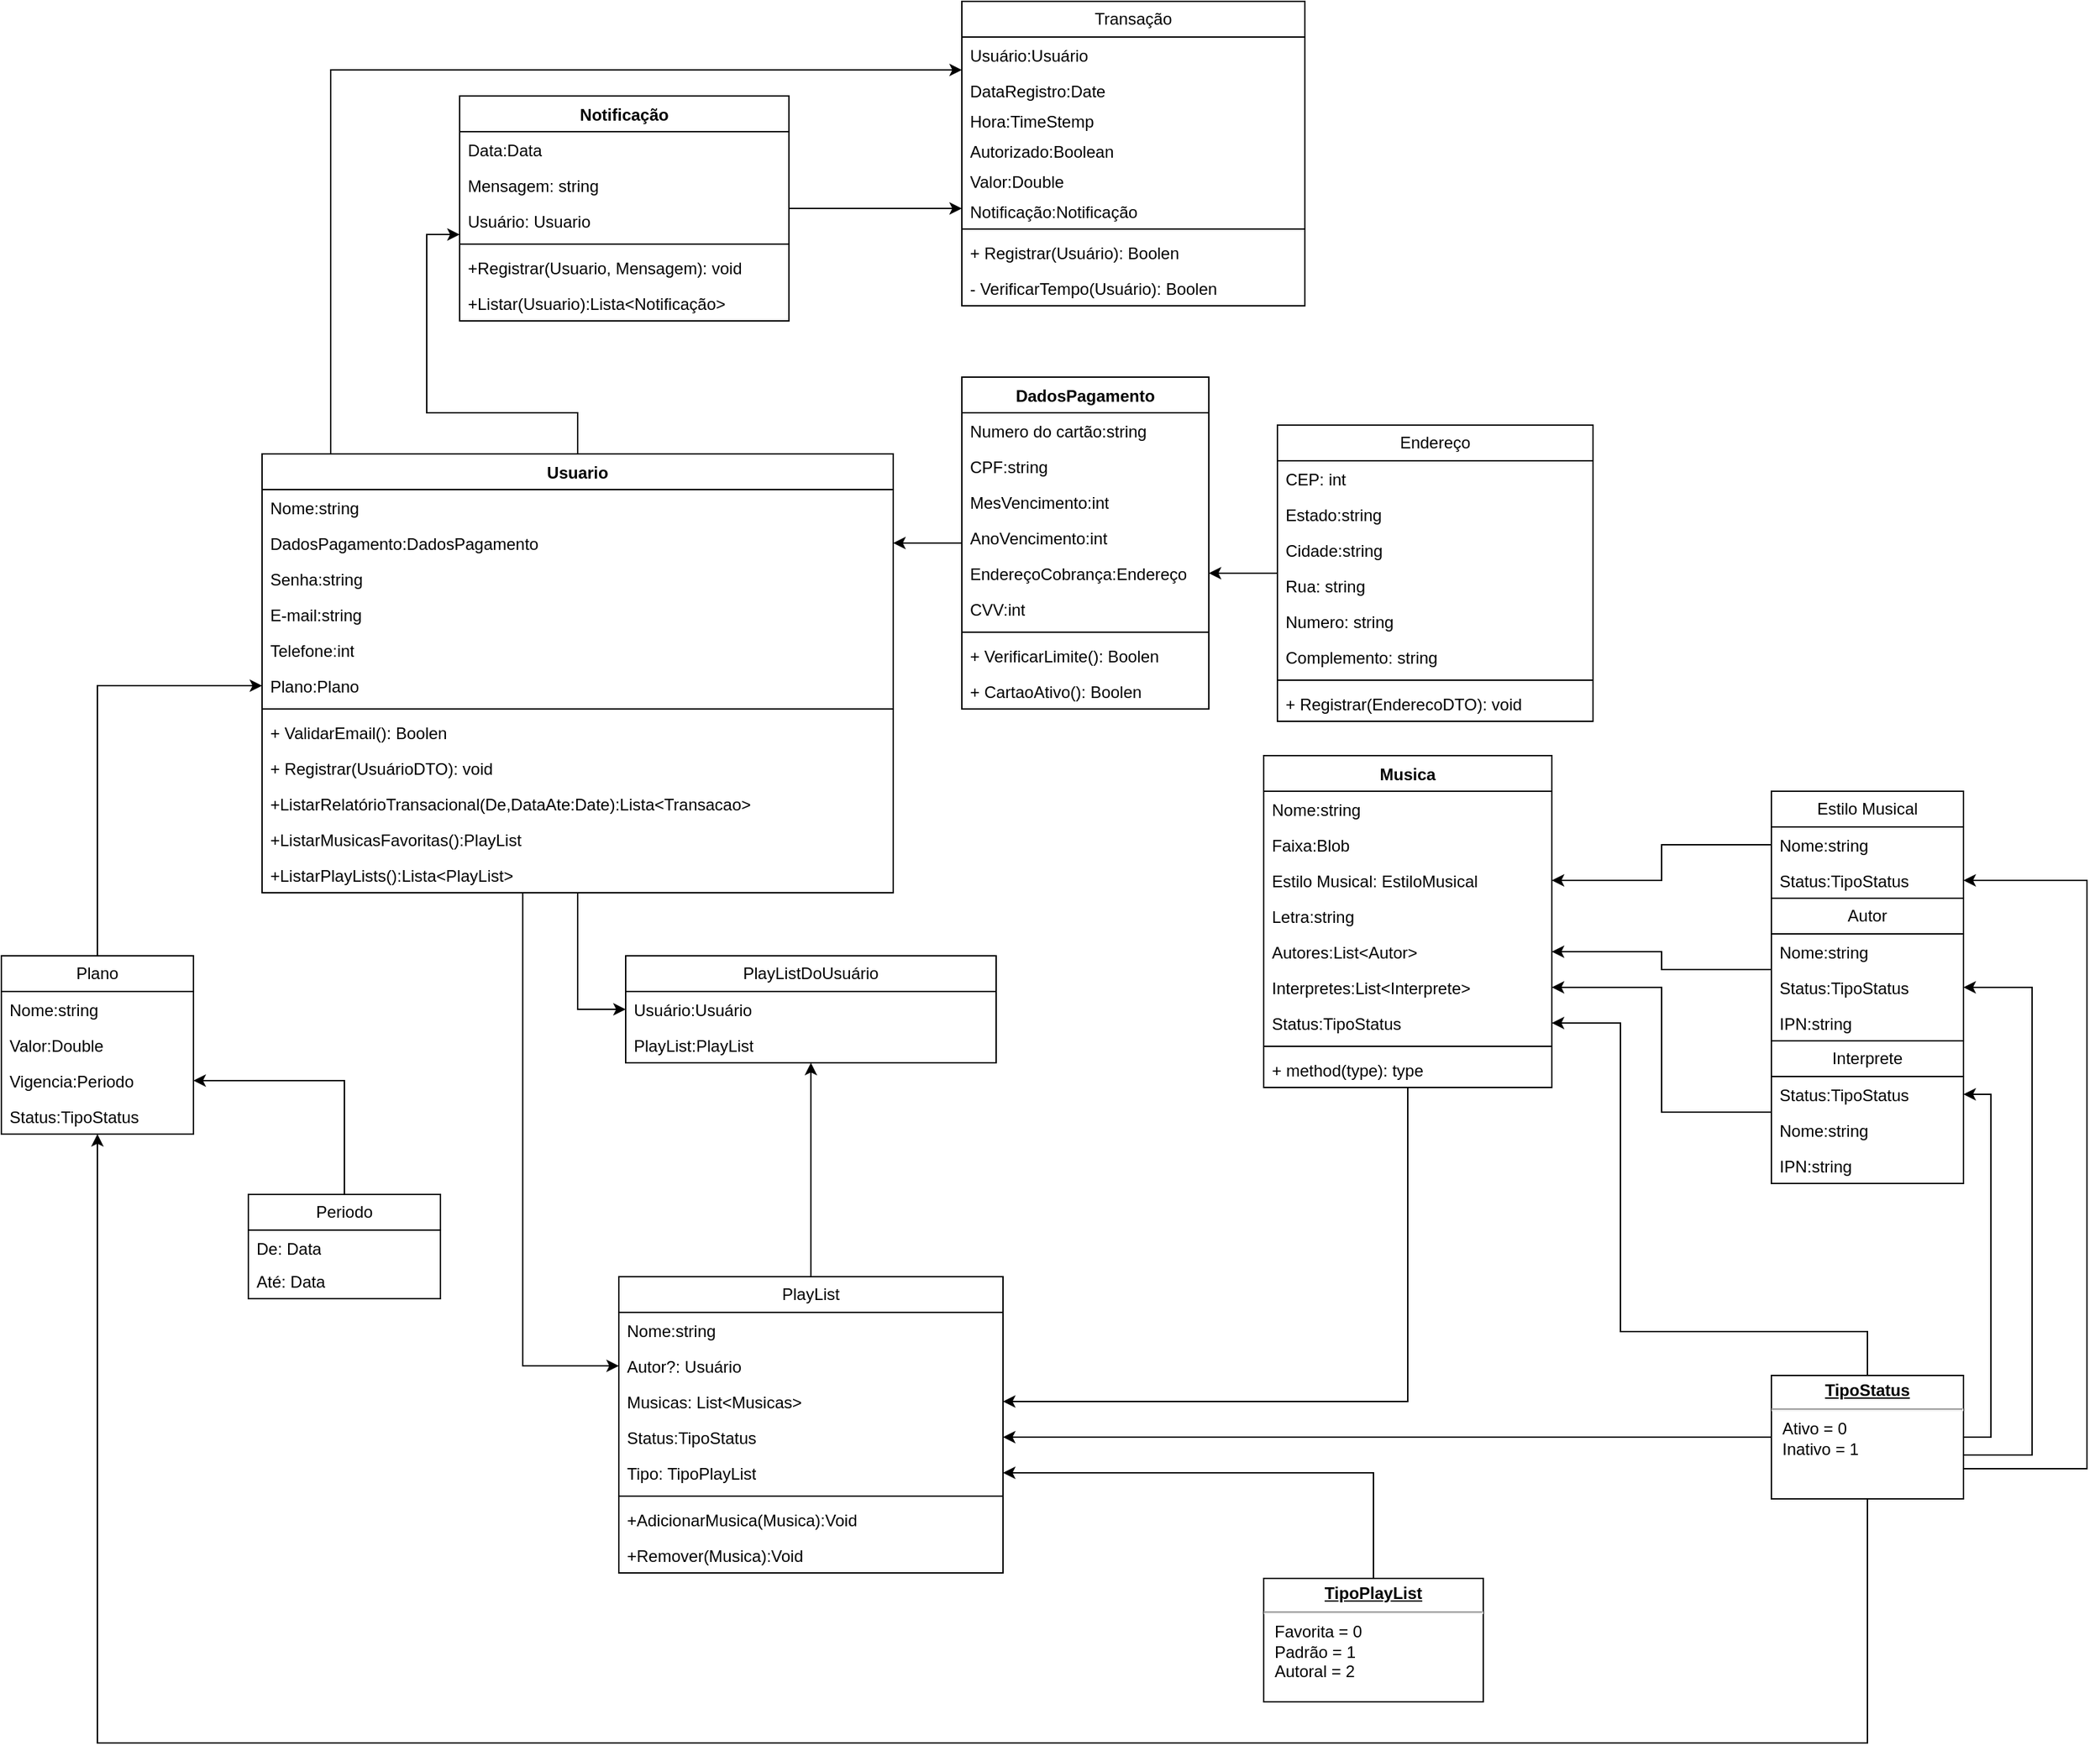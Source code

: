 <mxfile version="21.6.8" type="device">
  <diagram name="Página-1" id="RQ02QHly7urKivJd4r59">
    <mxGraphModel dx="2327" dy="1989" grid="1" gridSize="10" guides="1" tooltips="1" connect="1" arrows="1" fold="1" page="1" pageScale="1" pageWidth="827" pageHeight="1169" math="0" shadow="0">
      <root>
        <mxCell id="0" />
        <mxCell id="1" parent="0" />
        <mxCell id="vjCn4-SrqpU4wcJ7OJ6y-114" style="edgeStyle=orthogonalEdgeStyle;rounded=0;orthogonalLoop=1;jettySize=auto;html=1;" edge="1" parent="1" source="vjCn4-SrqpU4wcJ7OJ6y-1" target="vjCn4-SrqpU4wcJ7OJ6y-112">
          <mxGeometry relative="1" as="geometry">
            <Array as="points">
              <mxPoint x="220" y="905" />
            </Array>
          </mxGeometry>
        </mxCell>
        <mxCell id="vjCn4-SrqpU4wcJ7OJ6y-120" style="edgeStyle=orthogonalEdgeStyle;rounded=0;orthogonalLoop=1;jettySize=auto;html=1;entryX=0;entryY=0.5;entryDx=0;entryDy=0;" edge="1" parent="1" source="vjCn4-SrqpU4wcJ7OJ6y-1" target="vjCn4-SrqpU4wcJ7OJ6y-117">
          <mxGeometry relative="1" as="geometry" />
        </mxCell>
        <mxCell id="vjCn4-SrqpU4wcJ7OJ6y-143" style="edgeStyle=orthogonalEdgeStyle;rounded=0;orthogonalLoop=1;jettySize=auto;html=1;" edge="1" parent="1" source="vjCn4-SrqpU4wcJ7OJ6y-1" target="vjCn4-SrqpU4wcJ7OJ6y-43">
          <mxGeometry relative="1" as="geometry">
            <Array as="points">
              <mxPoint x="260" y="210" />
              <mxPoint x="150" y="210" />
              <mxPoint x="150" y="80" />
            </Array>
          </mxGeometry>
        </mxCell>
        <mxCell id="vjCn4-SrqpU4wcJ7OJ6y-144" style="edgeStyle=orthogonalEdgeStyle;rounded=0;orthogonalLoop=1;jettySize=auto;html=1;" edge="1" parent="1" source="vjCn4-SrqpU4wcJ7OJ6y-1" target="vjCn4-SrqpU4wcJ7OJ6y-33">
          <mxGeometry relative="1" as="geometry">
            <Array as="points">
              <mxPoint x="80" y="-40" />
            </Array>
          </mxGeometry>
        </mxCell>
        <mxCell id="vjCn4-SrqpU4wcJ7OJ6y-1" value="Usuario" style="swimlane;fontStyle=1;align=center;verticalAlign=top;childLayout=stackLayout;horizontal=1;startSize=26;horizontalStack=0;resizeParent=1;resizeParentMax=0;resizeLast=0;collapsible=1;marginBottom=0;whiteSpace=wrap;html=1;" vertex="1" parent="1">
          <mxGeometry x="30" y="240" width="460" height="320" as="geometry" />
        </mxCell>
        <mxCell id="vjCn4-SrqpU4wcJ7OJ6y-5" value="Nome:string" style="text;strokeColor=none;fillColor=none;align=left;verticalAlign=top;spacingLeft=4;spacingRight=4;overflow=hidden;rotatable=0;points=[[0,0.5],[1,0.5]];portConstraint=eastwest;whiteSpace=wrap;html=1;" vertex="1" parent="vjCn4-SrqpU4wcJ7OJ6y-1">
          <mxGeometry y="26" width="460" height="26" as="geometry" />
        </mxCell>
        <mxCell id="vjCn4-SrqpU4wcJ7OJ6y-30" value="DadosPagamento:DadosPagamento" style="text;strokeColor=none;fillColor=none;align=left;verticalAlign=top;spacingLeft=4;spacingRight=4;overflow=hidden;rotatable=0;points=[[0,0.5],[1,0.5]];portConstraint=eastwest;whiteSpace=wrap;html=1;" vertex="1" parent="vjCn4-SrqpU4wcJ7OJ6y-1">
          <mxGeometry y="52" width="460" height="26" as="geometry" />
        </mxCell>
        <mxCell id="vjCn4-SrqpU4wcJ7OJ6y-58" value="Senha:string" style="text;strokeColor=none;fillColor=none;align=left;verticalAlign=top;spacingLeft=4;spacingRight=4;overflow=hidden;rotatable=0;points=[[0,0.5],[1,0.5]];portConstraint=eastwest;whiteSpace=wrap;html=1;" vertex="1" parent="vjCn4-SrqpU4wcJ7OJ6y-1">
          <mxGeometry y="78" width="460" height="26" as="geometry" />
        </mxCell>
        <mxCell id="vjCn4-SrqpU4wcJ7OJ6y-56" value="E-mail:string" style="text;strokeColor=none;fillColor=none;align=left;verticalAlign=top;spacingLeft=4;spacingRight=4;overflow=hidden;rotatable=0;points=[[0,0.5],[1,0.5]];portConstraint=eastwest;whiteSpace=wrap;html=1;" vertex="1" parent="vjCn4-SrqpU4wcJ7OJ6y-1">
          <mxGeometry y="104" width="460" height="26" as="geometry" />
        </mxCell>
        <mxCell id="vjCn4-SrqpU4wcJ7OJ6y-106" value="Telefone:int" style="text;strokeColor=none;fillColor=none;align=left;verticalAlign=top;spacingLeft=4;spacingRight=4;overflow=hidden;rotatable=0;points=[[0,0.5],[1,0.5]];portConstraint=eastwest;whiteSpace=wrap;html=1;" vertex="1" parent="vjCn4-SrqpU4wcJ7OJ6y-1">
          <mxGeometry y="130" width="460" height="26" as="geometry" />
        </mxCell>
        <mxCell id="vjCn4-SrqpU4wcJ7OJ6y-21" value="Plano:Plano" style="text;strokeColor=none;fillColor=none;align=left;verticalAlign=top;spacingLeft=4;spacingRight=4;overflow=hidden;rotatable=0;points=[[0,0.5],[1,0.5]];portConstraint=eastwest;whiteSpace=wrap;html=1;" vertex="1" parent="vjCn4-SrqpU4wcJ7OJ6y-1">
          <mxGeometry y="156" width="460" height="26" as="geometry" />
        </mxCell>
        <mxCell id="vjCn4-SrqpU4wcJ7OJ6y-3" value="" style="line;strokeWidth=1;fillColor=none;align=left;verticalAlign=middle;spacingTop=-1;spacingLeft=3;spacingRight=3;rotatable=0;labelPosition=right;points=[];portConstraint=eastwest;strokeColor=inherit;" vertex="1" parent="vjCn4-SrqpU4wcJ7OJ6y-1">
          <mxGeometry y="182" width="460" height="8" as="geometry" />
        </mxCell>
        <mxCell id="vjCn4-SrqpU4wcJ7OJ6y-59" value="+ ValidarEmail(): Boolen" style="text;strokeColor=none;fillColor=none;align=left;verticalAlign=top;spacingLeft=4;spacingRight=4;overflow=hidden;rotatable=0;points=[[0,0.5],[1,0.5]];portConstraint=eastwest;whiteSpace=wrap;html=1;" vertex="1" parent="vjCn4-SrqpU4wcJ7OJ6y-1">
          <mxGeometry y="190" width="460" height="26" as="geometry" />
        </mxCell>
        <mxCell id="vjCn4-SrqpU4wcJ7OJ6y-4" value="+ Registrar(UsuárioDTO): void" style="text;strokeColor=none;fillColor=none;align=left;verticalAlign=top;spacingLeft=4;spacingRight=4;overflow=hidden;rotatable=0;points=[[0,0.5],[1,0.5]];portConstraint=eastwest;whiteSpace=wrap;html=1;" vertex="1" parent="vjCn4-SrqpU4wcJ7OJ6y-1">
          <mxGeometry y="216" width="460" height="26" as="geometry" />
        </mxCell>
        <mxCell id="vjCn4-SrqpU4wcJ7OJ6y-66" value="+ListarRelatórioTransacional(De,DataAte:Date):Lista&amp;lt;Transacao&amp;gt;" style="text;strokeColor=none;fillColor=none;align=left;verticalAlign=top;spacingLeft=4;spacingRight=4;overflow=hidden;rotatable=0;points=[[0,0.5],[1,0.5]];portConstraint=eastwest;whiteSpace=wrap;html=1;" vertex="1" parent="vjCn4-SrqpU4wcJ7OJ6y-1">
          <mxGeometry y="242" width="460" height="26" as="geometry" />
        </mxCell>
        <mxCell id="vjCn4-SrqpU4wcJ7OJ6y-125" value="+ListarMusicasFavoritas():PlayList" style="text;strokeColor=none;fillColor=none;align=left;verticalAlign=top;spacingLeft=4;spacingRight=4;overflow=hidden;rotatable=0;points=[[0,0.5],[1,0.5]];portConstraint=eastwest;whiteSpace=wrap;html=1;" vertex="1" parent="vjCn4-SrqpU4wcJ7OJ6y-1">
          <mxGeometry y="268" width="460" height="26" as="geometry" />
        </mxCell>
        <mxCell id="vjCn4-SrqpU4wcJ7OJ6y-149" value="+ListarPlayLists():Lista&amp;lt;PlayList&amp;gt;" style="text;strokeColor=none;fillColor=none;align=left;verticalAlign=top;spacingLeft=4;spacingRight=4;overflow=hidden;rotatable=0;points=[[0,0.5],[1,0.5]];portConstraint=eastwest;whiteSpace=wrap;html=1;" vertex="1" parent="vjCn4-SrqpU4wcJ7OJ6y-1">
          <mxGeometry y="294" width="460" height="26" as="geometry" />
        </mxCell>
        <mxCell id="vjCn4-SrqpU4wcJ7OJ6y-53" style="edgeStyle=orthogonalEdgeStyle;rounded=0;orthogonalLoop=1;jettySize=auto;html=1;" edge="1" parent="1" source="vjCn4-SrqpU4wcJ7OJ6y-16" target="vjCn4-SrqpU4wcJ7OJ6y-2">
          <mxGeometry relative="1" as="geometry" />
        </mxCell>
        <mxCell id="vjCn4-SrqpU4wcJ7OJ6y-16" value="Endereço" style="swimlane;fontStyle=0;childLayout=stackLayout;horizontal=1;startSize=26;fillColor=none;horizontalStack=0;resizeParent=1;resizeParentMax=0;resizeLast=0;collapsible=1;marginBottom=0;whiteSpace=wrap;html=1;" vertex="1" parent="1">
          <mxGeometry x="770" y="219" width="230" height="216" as="geometry" />
        </mxCell>
        <mxCell id="vjCn4-SrqpU4wcJ7OJ6y-11" value="CEP: int" style="text;strokeColor=none;fillColor=none;align=left;verticalAlign=top;spacingLeft=4;spacingRight=4;overflow=hidden;rotatable=0;points=[[0,0.5],[1,0.5]];portConstraint=eastwest;whiteSpace=wrap;html=1;" vertex="1" parent="vjCn4-SrqpU4wcJ7OJ6y-16">
          <mxGeometry y="26" width="230" height="26" as="geometry" />
        </mxCell>
        <mxCell id="vjCn4-SrqpU4wcJ7OJ6y-15" value="Estado:string" style="text;strokeColor=none;fillColor=none;align=left;verticalAlign=top;spacingLeft=4;spacingRight=4;overflow=hidden;rotatable=0;points=[[0,0.5],[1,0.5]];portConstraint=eastwest;whiteSpace=wrap;html=1;" vertex="1" parent="vjCn4-SrqpU4wcJ7OJ6y-16">
          <mxGeometry y="52" width="230" height="26" as="geometry" />
        </mxCell>
        <mxCell id="vjCn4-SrqpU4wcJ7OJ6y-14" value="Cidade:string" style="text;strokeColor=none;fillColor=none;align=left;verticalAlign=top;spacingLeft=4;spacingRight=4;overflow=hidden;rotatable=0;points=[[0,0.5],[1,0.5]];portConstraint=eastwest;whiteSpace=wrap;html=1;" vertex="1" parent="vjCn4-SrqpU4wcJ7OJ6y-16">
          <mxGeometry y="78" width="230" height="26" as="geometry" />
        </mxCell>
        <mxCell id="vjCn4-SrqpU4wcJ7OJ6y-10" value="Rua: string" style="text;strokeColor=none;fillColor=none;align=left;verticalAlign=top;spacingLeft=4;spacingRight=4;overflow=hidden;rotatable=0;points=[[0,0.5],[1,0.5]];portConstraint=eastwest;whiteSpace=wrap;html=1;" vertex="1" parent="vjCn4-SrqpU4wcJ7OJ6y-16">
          <mxGeometry y="104" width="230" height="26" as="geometry" />
        </mxCell>
        <mxCell id="vjCn4-SrqpU4wcJ7OJ6y-12" value="Numero: string" style="text;strokeColor=none;fillColor=none;align=left;verticalAlign=top;spacingLeft=4;spacingRight=4;overflow=hidden;rotatable=0;points=[[0,0.5],[1,0.5]];portConstraint=eastwest;whiteSpace=wrap;html=1;" vertex="1" parent="vjCn4-SrqpU4wcJ7OJ6y-16">
          <mxGeometry y="130" width="230" height="26" as="geometry" />
        </mxCell>
        <mxCell id="vjCn4-SrqpU4wcJ7OJ6y-13" value="Complemento: string" style="text;strokeColor=none;fillColor=none;align=left;verticalAlign=top;spacingLeft=4;spacingRight=4;overflow=hidden;rotatable=0;points=[[0,0.5],[1,0.5]];portConstraint=eastwest;whiteSpace=wrap;html=1;" vertex="1" parent="vjCn4-SrqpU4wcJ7OJ6y-16">
          <mxGeometry y="156" width="230" height="26" as="geometry" />
        </mxCell>
        <mxCell id="vjCn4-SrqpU4wcJ7OJ6y-69" value="" style="line;strokeWidth=1;fillColor=none;align=left;verticalAlign=middle;spacingTop=-1;spacingLeft=3;spacingRight=3;rotatable=0;labelPosition=right;points=[];portConstraint=eastwest;strokeColor=inherit;" vertex="1" parent="vjCn4-SrqpU4wcJ7OJ6y-16">
          <mxGeometry y="182" width="230" height="8" as="geometry" />
        </mxCell>
        <mxCell id="vjCn4-SrqpU4wcJ7OJ6y-70" value="+ Registrar(EnderecoDTO): void" style="text;strokeColor=none;fillColor=none;align=left;verticalAlign=top;spacingLeft=4;spacingRight=4;overflow=hidden;rotatable=0;points=[[0,0.5],[1,0.5]];portConstraint=eastwest;whiteSpace=wrap;html=1;" vertex="1" parent="vjCn4-SrqpU4wcJ7OJ6y-16">
          <mxGeometry y="190" width="230" height="26" as="geometry" />
        </mxCell>
        <mxCell id="vjCn4-SrqpU4wcJ7OJ6y-55" style="edgeStyle=orthogonalEdgeStyle;rounded=0;orthogonalLoop=1;jettySize=auto;html=1;" edge="1" parent="1" source="vjCn4-SrqpU4wcJ7OJ6y-22" target="vjCn4-SrqpU4wcJ7OJ6y-30">
          <mxGeometry relative="1" as="geometry" />
        </mxCell>
        <mxCell id="vjCn4-SrqpU4wcJ7OJ6y-22" value="DadosPagamento" style="swimlane;fontStyle=1;align=center;verticalAlign=top;childLayout=stackLayout;horizontal=1;startSize=26;horizontalStack=0;resizeParent=1;resizeParentMax=0;resizeLast=0;collapsible=1;marginBottom=0;whiteSpace=wrap;html=1;" vertex="1" parent="1">
          <mxGeometry x="540" y="184" width="180" height="242" as="geometry" />
        </mxCell>
        <mxCell id="vjCn4-SrqpU4wcJ7OJ6y-23" value="Numero do cartão:string" style="text;strokeColor=none;fillColor=none;align=left;verticalAlign=top;spacingLeft=4;spacingRight=4;overflow=hidden;rotatable=0;points=[[0,0.5],[1,0.5]];portConstraint=eastwest;whiteSpace=wrap;html=1;" vertex="1" parent="vjCn4-SrqpU4wcJ7OJ6y-22">
          <mxGeometry y="26" width="180" height="26" as="geometry" />
        </mxCell>
        <mxCell id="vjCn4-SrqpU4wcJ7OJ6y-36" value="CPF:string" style="text;strokeColor=none;fillColor=none;align=left;verticalAlign=top;spacingLeft=4;spacingRight=4;overflow=hidden;rotatable=0;points=[[0,0.5],[1,0.5]];portConstraint=eastwest;whiteSpace=wrap;html=1;" vertex="1" parent="vjCn4-SrqpU4wcJ7OJ6y-22">
          <mxGeometry y="52" width="180" height="26" as="geometry" />
        </mxCell>
        <mxCell id="vjCn4-SrqpU4wcJ7OJ6y-26" value="MesVencimento:int" style="text;strokeColor=none;fillColor=none;align=left;verticalAlign=top;spacingLeft=4;spacingRight=4;overflow=hidden;rotatable=0;points=[[0,0.5],[1,0.5]];portConstraint=eastwest;whiteSpace=wrap;html=1;" vertex="1" parent="vjCn4-SrqpU4wcJ7OJ6y-22">
          <mxGeometry y="78" width="180" height="26" as="geometry" />
        </mxCell>
        <mxCell id="vjCn4-SrqpU4wcJ7OJ6y-27" value="AnoVencimento:int" style="text;strokeColor=none;fillColor=none;align=left;verticalAlign=top;spacingLeft=4;spacingRight=4;overflow=hidden;rotatable=0;points=[[0,0.5],[1,0.5]];portConstraint=eastwest;whiteSpace=wrap;html=1;" vertex="1" parent="vjCn4-SrqpU4wcJ7OJ6y-22">
          <mxGeometry y="104" width="180" height="26" as="geometry" />
        </mxCell>
        <mxCell id="vjCn4-SrqpU4wcJ7OJ6y-2" value="EndereçoCobrança:Endereço" style="text;strokeColor=none;fillColor=none;align=left;verticalAlign=top;spacingLeft=4;spacingRight=4;overflow=hidden;rotatable=0;points=[[0,0.5],[1,0.5]];portConstraint=eastwest;whiteSpace=wrap;html=1;" vertex="1" parent="vjCn4-SrqpU4wcJ7OJ6y-22">
          <mxGeometry y="130" width="180" height="26" as="geometry" />
        </mxCell>
        <mxCell id="vjCn4-SrqpU4wcJ7OJ6y-28" value="CVV:int" style="text;strokeColor=none;fillColor=none;align=left;verticalAlign=top;spacingLeft=4;spacingRight=4;overflow=hidden;rotatable=0;points=[[0,0.5],[1,0.5]];portConstraint=eastwest;whiteSpace=wrap;html=1;" vertex="1" parent="vjCn4-SrqpU4wcJ7OJ6y-22">
          <mxGeometry y="156" width="180" height="26" as="geometry" />
        </mxCell>
        <mxCell id="vjCn4-SrqpU4wcJ7OJ6y-68" value="" style="line;strokeWidth=1;fillColor=none;align=left;verticalAlign=middle;spacingTop=-1;spacingLeft=3;spacingRight=3;rotatable=0;labelPosition=right;points=[];portConstraint=eastwest;strokeColor=inherit;" vertex="1" parent="vjCn4-SrqpU4wcJ7OJ6y-22">
          <mxGeometry y="182" width="180" height="8" as="geometry" />
        </mxCell>
        <mxCell id="vjCn4-SrqpU4wcJ7OJ6y-39" value="+ VerificarLimite(): Boolen" style="text;strokeColor=none;fillColor=none;align=left;verticalAlign=top;spacingLeft=4;spacingRight=4;overflow=hidden;rotatable=0;points=[[0,0.5],[1,0.5]];portConstraint=eastwest;whiteSpace=wrap;html=1;" vertex="1" parent="vjCn4-SrqpU4wcJ7OJ6y-22">
          <mxGeometry y="190" width="180" height="26" as="geometry" />
        </mxCell>
        <mxCell id="vjCn4-SrqpU4wcJ7OJ6y-40" value="+ CartaoAtivo(): Boolen" style="text;strokeColor=none;fillColor=none;align=left;verticalAlign=top;spacingLeft=4;spacingRight=4;overflow=hidden;rotatable=0;points=[[0,0.5],[1,0.5]];portConstraint=eastwest;whiteSpace=wrap;html=1;" vertex="1" parent="vjCn4-SrqpU4wcJ7OJ6y-22">
          <mxGeometry y="216" width="180" height="26" as="geometry" />
        </mxCell>
        <mxCell id="vjCn4-SrqpU4wcJ7OJ6y-32" value="Transação" style="swimlane;fontStyle=0;childLayout=stackLayout;horizontal=1;startSize=26;fillColor=none;horizontalStack=0;resizeParent=1;resizeParentMax=0;resizeLast=0;collapsible=1;marginBottom=0;whiteSpace=wrap;html=1;" vertex="1" parent="1">
          <mxGeometry x="540" y="-90" width="250" height="222" as="geometry" />
        </mxCell>
        <mxCell id="vjCn4-SrqpU4wcJ7OJ6y-33" value="Usuário:Usuário" style="text;strokeColor=none;fillColor=none;align=left;verticalAlign=top;spacingLeft=4;spacingRight=4;overflow=hidden;rotatable=0;points=[[0,0.5],[1,0.5]];portConstraint=eastwest;whiteSpace=wrap;html=1;" vertex="1" parent="vjCn4-SrqpU4wcJ7OJ6y-32">
          <mxGeometry y="26" width="250" height="26" as="geometry" />
        </mxCell>
        <mxCell id="vjCn4-SrqpU4wcJ7OJ6y-41" value="DataRegistro:Date" style="text;strokeColor=none;fillColor=none;align=left;verticalAlign=top;spacingLeft=4;spacingRight=4;overflow=hidden;rotatable=0;points=[[0,0.5],[1,0.5]];portConstraint=eastwest;whiteSpace=wrap;html=1;" vertex="1" parent="vjCn4-SrqpU4wcJ7OJ6y-32">
          <mxGeometry y="52" width="250" height="22" as="geometry" />
        </mxCell>
        <mxCell id="vjCn4-SrqpU4wcJ7OJ6y-60" value="Hora:TimeStemp" style="text;strokeColor=none;fillColor=none;align=left;verticalAlign=top;spacingLeft=4;spacingRight=4;overflow=hidden;rotatable=0;points=[[0,0.5],[1,0.5]];portConstraint=eastwest;whiteSpace=wrap;html=1;" vertex="1" parent="vjCn4-SrqpU4wcJ7OJ6y-32">
          <mxGeometry y="74" width="250" height="22" as="geometry" />
        </mxCell>
        <mxCell id="vjCn4-SrqpU4wcJ7OJ6y-61" value="Autorizado:Boolean" style="text;strokeColor=none;fillColor=none;align=left;verticalAlign=top;spacingLeft=4;spacingRight=4;overflow=hidden;rotatable=0;points=[[0,0.5],[1,0.5]];portConstraint=eastwest;whiteSpace=wrap;html=1;" vertex="1" parent="vjCn4-SrqpU4wcJ7OJ6y-32">
          <mxGeometry y="96" width="250" height="22" as="geometry" />
        </mxCell>
        <mxCell id="vjCn4-SrqpU4wcJ7OJ6y-35" value="Valor:Double" style="text;strokeColor=none;fillColor=none;align=left;verticalAlign=top;spacingLeft=4;spacingRight=4;overflow=hidden;rotatable=0;points=[[0,0.5],[1,0.5]];portConstraint=eastwest;whiteSpace=wrap;html=1;" vertex="1" parent="vjCn4-SrqpU4wcJ7OJ6y-32">
          <mxGeometry y="118" width="250" height="22" as="geometry" />
        </mxCell>
        <mxCell id="vjCn4-SrqpU4wcJ7OJ6y-63" value="Notificação:Notificação&lt;br&gt;" style="text;strokeColor=none;fillColor=none;align=left;verticalAlign=top;spacingLeft=4;spacingRight=4;overflow=hidden;rotatable=0;points=[[0,0.5],[1,0.5]];portConstraint=eastwest;whiteSpace=wrap;html=1;" vertex="1" parent="vjCn4-SrqpU4wcJ7OJ6y-32">
          <mxGeometry y="140" width="250" height="22" as="geometry" />
        </mxCell>
        <mxCell id="vjCn4-SrqpU4wcJ7OJ6y-51" value="" style="line;strokeWidth=1;fillColor=none;align=left;verticalAlign=middle;spacingTop=-1;spacingLeft=3;spacingRight=3;rotatable=0;labelPosition=right;points=[];portConstraint=eastwest;strokeColor=inherit;" vertex="1" parent="vjCn4-SrqpU4wcJ7OJ6y-32">
          <mxGeometry y="162" width="250" height="8" as="geometry" />
        </mxCell>
        <mxCell id="vjCn4-SrqpU4wcJ7OJ6y-52" value="+ Registrar(Usuário): Boolen" style="text;strokeColor=none;fillColor=none;align=left;verticalAlign=top;spacingLeft=4;spacingRight=4;overflow=hidden;rotatable=0;points=[[0,0.5],[1,0.5]];portConstraint=eastwest;whiteSpace=wrap;html=1;" vertex="1" parent="vjCn4-SrqpU4wcJ7OJ6y-32">
          <mxGeometry y="170" width="250" height="26" as="geometry" />
        </mxCell>
        <mxCell id="vjCn4-SrqpU4wcJ7OJ6y-145" value="- VerificarTempo(Usuário): Boolen" style="text;strokeColor=none;fillColor=none;align=left;verticalAlign=top;spacingLeft=4;spacingRight=4;overflow=hidden;rotatable=0;points=[[0,0.5],[1,0.5]];portConstraint=eastwest;whiteSpace=wrap;html=1;" vertex="1" parent="vjCn4-SrqpU4wcJ7OJ6y-32">
          <mxGeometry y="196" width="250" height="26" as="geometry" />
        </mxCell>
        <mxCell id="vjCn4-SrqpU4wcJ7OJ6y-115" style="edgeStyle=orthogonalEdgeStyle;rounded=0;orthogonalLoop=1;jettySize=auto;html=1;" edge="1" parent="1" source="vjCn4-SrqpU4wcJ7OJ6y-71" target="vjCn4-SrqpU4wcJ7OJ6y-110">
          <mxGeometry relative="1" as="geometry" />
        </mxCell>
        <mxCell id="vjCn4-SrqpU4wcJ7OJ6y-71" value="Musica" style="swimlane;fontStyle=1;align=center;verticalAlign=top;childLayout=stackLayout;horizontal=1;startSize=26;horizontalStack=0;resizeParent=1;resizeParentMax=0;resizeLast=0;collapsible=1;marginBottom=0;whiteSpace=wrap;html=1;" vertex="1" parent="1">
          <mxGeometry x="760" y="460" width="210" height="242" as="geometry" />
        </mxCell>
        <mxCell id="vjCn4-SrqpU4wcJ7OJ6y-75" value="Nome:string" style="text;strokeColor=none;fillColor=none;align=left;verticalAlign=top;spacingLeft=4;spacingRight=4;overflow=hidden;rotatable=0;points=[[0,0.5],[1,0.5]];portConstraint=eastwest;whiteSpace=wrap;html=1;" vertex="1" parent="vjCn4-SrqpU4wcJ7OJ6y-71">
          <mxGeometry y="26" width="210" height="26" as="geometry" />
        </mxCell>
        <mxCell id="vjCn4-SrqpU4wcJ7OJ6y-83" value="Faixa:Blob" style="text;strokeColor=none;fillColor=none;align=left;verticalAlign=top;spacingLeft=4;spacingRight=4;overflow=hidden;rotatable=0;points=[[0,0.5],[1,0.5]];portConstraint=eastwest;whiteSpace=wrap;html=1;" vertex="1" parent="vjCn4-SrqpU4wcJ7OJ6y-71">
          <mxGeometry y="52" width="210" height="26" as="geometry" />
        </mxCell>
        <mxCell id="vjCn4-SrqpU4wcJ7OJ6y-82" value="Estilo Musical: EstiloMusical" style="text;strokeColor=none;fillColor=none;align=left;verticalAlign=top;spacingLeft=4;spacingRight=4;overflow=hidden;rotatable=0;points=[[0,0.5],[1,0.5]];portConstraint=eastwest;whiteSpace=wrap;html=1;" vertex="1" parent="vjCn4-SrqpU4wcJ7OJ6y-71">
          <mxGeometry y="78" width="210" height="26" as="geometry" />
        </mxCell>
        <mxCell id="vjCn4-SrqpU4wcJ7OJ6y-85" value="Letra:string" style="text;strokeColor=none;fillColor=none;align=left;verticalAlign=top;spacingLeft=4;spacingRight=4;overflow=hidden;rotatable=0;points=[[0,0.5],[1,0.5]];portConstraint=eastwest;whiteSpace=wrap;html=1;" vertex="1" parent="vjCn4-SrqpU4wcJ7OJ6y-71">
          <mxGeometry y="104" width="210" height="26" as="geometry" />
        </mxCell>
        <mxCell id="vjCn4-SrqpU4wcJ7OJ6y-76" value="Autores:List&amp;lt;Autor&amp;gt;" style="text;strokeColor=none;fillColor=none;align=left;verticalAlign=top;spacingLeft=4;spacingRight=4;overflow=hidden;rotatable=0;points=[[0,0.5],[1,0.5]];portConstraint=eastwest;whiteSpace=wrap;html=1;" vertex="1" parent="vjCn4-SrqpU4wcJ7OJ6y-71">
          <mxGeometry y="130" width="210" height="26" as="geometry" />
        </mxCell>
        <mxCell id="vjCn4-SrqpU4wcJ7OJ6y-92" value="Interpretes:List&amp;lt;Interprete&amp;gt;" style="text;strokeColor=none;fillColor=none;align=left;verticalAlign=top;spacingLeft=4;spacingRight=4;overflow=hidden;rotatable=0;points=[[0,0.5],[1,0.5]];portConstraint=eastwest;whiteSpace=wrap;html=1;" vertex="1" parent="vjCn4-SrqpU4wcJ7OJ6y-71">
          <mxGeometry y="156" width="210" height="26" as="geometry" />
        </mxCell>
        <mxCell id="vjCn4-SrqpU4wcJ7OJ6y-132" value="Status:TipoStatus" style="text;strokeColor=none;fillColor=none;align=left;verticalAlign=top;spacingLeft=4;spacingRight=4;overflow=hidden;rotatable=0;points=[[0,0.5],[1,0.5]];portConstraint=eastwest;whiteSpace=wrap;html=1;" vertex="1" parent="vjCn4-SrqpU4wcJ7OJ6y-71">
          <mxGeometry y="182" width="210" height="26" as="geometry" />
        </mxCell>
        <mxCell id="vjCn4-SrqpU4wcJ7OJ6y-73" value="" style="line;strokeWidth=1;fillColor=none;align=left;verticalAlign=middle;spacingTop=-1;spacingLeft=3;spacingRight=3;rotatable=0;labelPosition=right;points=[];portConstraint=eastwest;strokeColor=inherit;" vertex="1" parent="vjCn4-SrqpU4wcJ7OJ6y-71">
          <mxGeometry y="208" width="210" height="8" as="geometry" />
        </mxCell>
        <mxCell id="vjCn4-SrqpU4wcJ7OJ6y-74" value="+ method(type): type" style="text;strokeColor=none;fillColor=none;align=left;verticalAlign=top;spacingLeft=4;spacingRight=4;overflow=hidden;rotatable=0;points=[[0,0.5],[1,0.5]];portConstraint=eastwest;whiteSpace=wrap;html=1;" vertex="1" parent="vjCn4-SrqpU4wcJ7OJ6y-71">
          <mxGeometry y="216" width="210" height="26" as="geometry" />
        </mxCell>
        <mxCell id="vjCn4-SrqpU4wcJ7OJ6y-94" style="edgeStyle=orthogonalEdgeStyle;rounded=0;orthogonalLoop=1;jettySize=auto;html=1;" edge="1" parent="1" source="vjCn4-SrqpU4wcJ7OJ6y-77" target="vjCn4-SrqpU4wcJ7OJ6y-76">
          <mxGeometry relative="1" as="geometry" />
        </mxCell>
        <mxCell id="vjCn4-SrqpU4wcJ7OJ6y-77" value="Autor" style="swimlane;fontStyle=0;childLayout=stackLayout;horizontal=1;startSize=26;fillColor=none;horizontalStack=0;resizeParent=1;resizeParentMax=0;resizeLast=0;collapsible=1;marginBottom=0;whiteSpace=wrap;html=1;" vertex="1" parent="1">
          <mxGeometry x="1130" y="564" width="140" height="104" as="geometry" />
        </mxCell>
        <mxCell id="vjCn4-SrqpU4wcJ7OJ6y-78" value="Nome:string" style="text;strokeColor=none;fillColor=none;align=left;verticalAlign=top;spacingLeft=4;spacingRight=4;overflow=hidden;rotatable=0;points=[[0,0.5],[1,0.5]];portConstraint=eastwest;whiteSpace=wrap;html=1;" vertex="1" parent="vjCn4-SrqpU4wcJ7OJ6y-77">
          <mxGeometry y="26" width="140" height="26" as="geometry" />
        </mxCell>
        <mxCell id="vjCn4-SrqpU4wcJ7OJ6y-133" value="Status:TipoStatus" style="text;strokeColor=none;fillColor=none;align=left;verticalAlign=top;spacingLeft=4;spacingRight=4;overflow=hidden;rotatable=0;points=[[0,0.5],[1,0.5]];portConstraint=eastwest;whiteSpace=wrap;html=1;" vertex="1" parent="vjCn4-SrqpU4wcJ7OJ6y-77">
          <mxGeometry y="52" width="140" height="26" as="geometry" />
        </mxCell>
        <mxCell id="vjCn4-SrqpU4wcJ7OJ6y-79" value="IPN:string" style="text;strokeColor=none;fillColor=none;align=left;verticalAlign=top;spacingLeft=4;spacingRight=4;overflow=hidden;rotatable=0;points=[[0,0.5],[1,0.5]];portConstraint=eastwest;whiteSpace=wrap;html=1;" vertex="1" parent="vjCn4-SrqpU4wcJ7OJ6y-77">
          <mxGeometry y="78" width="140" height="26" as="geometry" />
        </mxCell>
        <mxCell id="vjCn4-SrqpU4wcJ7OJ6y-96" style="edgeStyle=orthogonalEdgeStyle;rounded=0;orthogonalLoop=1;jettySize=auto;html=1;entryX=1;entryY=0.5;entryDx=0;entryDy=0;" edge="1" parent="1" source="vjCn4-SrqpU4wcJ7OJ6y-86" target="vjCn4-SrqpU4wcJ7OJ6y-82">
          <mxGeometry relative="1" as="geometry" />
        </mxCell>
        <mxCell id="vjCn4-SrqpU4wcJ7OJ6y-86" value="Estilo Musical" style="swimlane;fontStyle=0;childLayout=stackLayout;horizontal=1;startSize=26;fillColor=none;horizontalStack=0;resizeParent=1;resizeParentMax=0;resizeLast=0;collapsible=1;marginBottom=0;whiteSpace=wrap;html=1;" vertex="1" parent="1">
          <mxGeometry x="1130" y="486" width="140" height="78" as="geometry" />
        </mxCell>
        <mxCell id="vjCn4-SrqpU4wcJ7OJ6y-87" value="Nome:string" style="text;strokeColor=none;fillColor=none;align=left;verticalAlign=top;spacingLeft=4;spacingRight=4;overflow=hidden;rotatable=0;points=[[0,0.5],[1,0.5]];portConstraint=eastwest;whiteSpace=wrap;html=1;" vertex="1" parent="vjCn4-SrqpU4wcJ7OJ6y-86">
          <mxGeometry y="26" width="140" height="26" as="geometry" />
        </mxCell>
        <mxCell id="vjCn4-SrqpU4wcJ7OJ6y-134" value="Status:TipoStatus" style="text;strokeColor=none;fillColor=none;align=left;verticalAlign=top;spacingLeft=4;spacingRight=4;overflow=hidden;rotatable=0;points=[[0,0.5],[1,0.5]];portConstraint=eastwest;whiteSpace=wrap;html=1;" vertex="1" parent="vjCn4-SrqpU4wcJ7OJ6y-86">
          <mxGeometry y="52" width="140" height="26" as="geometry" />
        </mxCell>
        <mxCell id="vjCn4-SrqpU4wcJ7OJ6y-93" style="edgeStyle=orthogonalEdgeStyle;rounded=0;orthogonalLoop=1;jettySize=auto;html=1;entryX=1;entryY=0.5;entryDx=0;entryDy=0;" edge="1" parent="1" source="vjCn4-SrqpU4wcJ7OJ6y-89" target="vjCn4-SrqpU4wcJ7OJ6y-92">
          <mxGeometry relative="1" as="geometry">
            <Array as="points">
              <mxPoint x="1050" y="720" />
              <mxPoint x="1050" y="629" />
            </Array>
          </mxGeometry>
        </mxCell>
        <mxCell id="vjCn4-SrqpU4wcJ7OJ6y-89" value="Interprete" style="swimlane;fontStyle=0;childLayout=stackLayout;horizontal=1;startSize=26;fillColor=none;horizontalStack=0;resizeParent=1;resizeParentMax=0;resizeLast=0;collapsible=1;marginBottom=0;whiteSpace=wrap;html=1;" vertex="1" parent="1">
          <mxGeometry x="1130" y="668" width="140" height="104" as="geometry" />
        </mxCell>
        <mxCell id="vjCn4-SrqpU4wcJ7OJ6y-131" value="Status:TipoStatus" style="text;strokeColor=none;fillColor=none;align=left;verticalAlign=top;spacingLeft=4;spacingRight=4;overflow=hidden;rotatable=0;points=[[0,0.5],[1,0.5]];portConstraint=eastwest;whiteSpace=wrap;html=1;" vertex="1" parent="vjCn4-SrqpU4wcJ7OJ6y-89">
          <mxGeometry y="26" width="140" height="26" as="geometry" />
        </mxCell>
        <mxCell id="vjCn4-SrqpU4wcJ7OJ6y-90" value="Nome:string" style="text;strokeColor=none;fillColor=none;align=left;verticalAlign=top;spacingLeft=4;spacingRight=4;overflow=hidden;rotatable=0;points=[[0,0.5],[1,0.5]];portConstraint=eastwest;whiteSpace=wrap;html=1;" vertex="1" parent="vjCn4-SrqpU4wcJ7OJ6y-89">
          <mxGeometry y="52" width="140" height="26" as="geometry" />
        </mxCell>
        <mxCell id="vjCn4-SrqpU4wcJ7OJ6y-91" value="IPN:string" style="text;strokeColor=none;fillColor=none;align=left;verticalAlign=top;spacingLeft=4;spacingRight=4;overflow=hidden;rotatable=0;points=[[0,0.5],[1,0.5]];portConstraint=eastwest;whiteSpace=wrap;html=1;" vertex="1" parent="vjCn4-SrqpU4wcJ7OJ6y-89">
          <mxGeometry y="78" width="140" height="26" as="geometry" />
        </mxCell>
        <mxCell id="vjCn4-SrqpU4wcJ7OJ6y-107" style="edgeStyle=orthogonalEdgeStyle;rounded=0;orthogonalLoop=1;jettySize=auto;html=1;" edge="1" parent="1" source="vjCn4-SrqpU4wcJ7OJ6y-97" target="vjCn4-SrqpU4wcJ7OJ6y-21">
          <mxGeometry relative="1" as="geometry" />
        </mxCell>
        <mxCell id="vjCn4-SrqpU4wcJ7OJ6y-97" value="Plano" style="swimlane;fontStyle=0;childLayout=stackLayout;horizontal=1;startSize=26;fillColor=none;horizontalStack=0;resizeParent=1;resizeParentMax=0;resizeLast=0;collapsible=1;marginBottom=0;whiteSpace=wrap;html=1;" vertex="1" parent="1">
          <mxGeometry x="-160" y="606" width="140" height="130" as="geometry" />
        </mxCell>
        <mxCell id="vjCn4-SrqpU4wcJ7OJ6y-98" value="Nome:string" style="text;strokeColor=none;fillColor=none;align=left;verticalAlign=top;spacingLeft=4;spacingRight=4;overflow=hidden;rotatable=0;points=[[0,0.5],[1,0.5]];portConstraint=eastwest;whiteSpace=wrap;html=1;" vertex="1" parent="vjCn4-SrqpU4wcJ7OJ6y-97">
          <mxGeometry y="26" width="140" height="26" as="geometry" />
        </mxCell>
        <mxCell id="vjCn4-SrqpU4wcJ7OJ6y-99" value="Valor:Double" style="text;strokeColor=none;fillColor=none;align=left;verticalAlign=top;spacingLeft=4;spacingRight=4;overflow=hidden;rotatable=0;points=[[0,0.5],[1,0.5]];portConstraint=eastwest;whiteSpace=wrap;html=1;" vertex="1" parent="vjCn4-SrqpU4wcJ7OJ6y-97">
          <mxGeometry y="52" width="140" height="26" as="geometry" />
        </mxCell>
        <mxCell id="vjCn4-SrqpU4wcJ7OJ6y-100" value="Vigencia:Periodo" style="text;strokeColor=none;fillColor=none;align=left;verticalAlign=top;spacingLeft=4;spacingRight=4;overflow=hidden;rotatable=0;points=[[0,0.5],[1,0.5]];portConstraint=eastwest;whiteSpace=wrap;html=1;" vertex="1" parent="vjCn4-SrqpU4wcJ7OJ6y-97">
          <mxGeometry y="78" width="140" height="26" as="geometry" />
        </mxCell>
        <mxCell id="vjCn4-SrqpU4wcJ7OJ6y-146" value="Status:TipoStatus" style="text;strokeColor=none;fillColor=none;align=left;verticalAlign=top;spacingLeft=4;spacingRight=4;overflow=hidden;rotatable=0;points=[[0,0.5],[1,0.5]];portConstraint=eastwest;whiteSpace=wrap;html=1;" vertex="1" parent="vjCn4-SrqpU4wcJ7OJ6y-97">
          <mxGeometry y="104" width="140" height="26" as="geometry" />
        </mxCell>
        <mxCell id="vjCn4-SrqpU4wcJ7OJ6y-105" style="edgeStyle=orthogonalEdgeStyle;rounded=0;orthogonalLoop=1;jettySize=auto;html=1;" edge="1" parent="1" source="vjCn4-SrqpU4wcJ7OJ6y-101" target="vjCn4-SrqpU4wcJ7OJ6y-100">
          <mxGeometry relative="1" as="geometry" />
        </mxCell>
        <mxCell id="vjCn4-SrqpU4wcJ7OJ6y-101" value="Periodo" style="swimlane;fontStyle=0;childLayout=stackLayout;horizontal=1;startSize=26;fillColor=none;horizontalStack=0;resizeParent=1;resizeParentMax=0;resizeLast=0;collapsible=1;marginBottom=0;whiteSpace=wrap;html=1;" vertex="1" parent="1">
          <mxGeometry x="20" y="780" width="140" height="76" as="geometry" />
        </mxCell>
        <mxCell id="vjCn4-SrqpU4wcJ7OJ6y-102" value="De: Data" style="text;strokeColor=none;fillColor=none;align=left;verticalAlign=top;spacingLeft=4;spacingRight=4;overflow=hidden;rotatable=0;points=[[0,0.5],[1,0.5]];portConstraint=eastwest;whiteSpace=wrap;html=1;" vertex="1" parent="vjCn4-SrqpU4wcJ7OJ6y-101">
          <mxGeometry y="26" width="140" height="24" as="geometry" />
        </mxCell>
        <mxCell id="vjCn4-SrqpU4wcJ7OJ6y-103" value="Até: Data" style="text;strokeColor=none;fillColor=none;align=left;verticalAlign=top;spacingLeft=4;spacingRight=4;overflow=hidden;rotatable=0;points=[[0,0.5],[1,0.5]];portConstraint=eastwest;whiteSpace=wrap;html=1;" vertex="1" parent="vjCn4-SrqpU4wcJ7OJ6y-101">
          <mxGeometry y="50" width="140" height="26" as="geometry" />
        </mxCell>
        <mxCell id="vjCn4-SrqpU4wcJ7OJ6y-121" style="edgeStyle=orthogonalEdgeStyle;rounded=0;orthogonalLoop=1;jettySize=auto;html=1;" edge="1" parent="1" source="vjCn4-SrqpU4wcJ7OJ6y-108" target="vjCn4-SrqpU4wcJ7OJ6y-116">
          <mxGeometry relative="1" as="geometry" />
        </mxCell>
        <mxCell id="vjCn4-SrqpU4wcJ7OJ6y-108" value="PlayList" style="swimlane;fontStyle=0;childLayout=stackLayout;horizontal=1;startSize=26;fillColor=none;horizontalStack=0;resizeParent=1;resizeParentMax=0;resizeLast=0;collapsible=1;marginBottom=0;whiteSpace=wrap;html=1;" vertex="1" parent="1">
          <mxGeometry x="290" y="840" width="280" height="216" as="geometry" />
        </mxCell>
        <mxCell id="vjCn4-SrqpU4wcJ7OJ6y-109" value="Nome:string" style="text;strokeColor=none;fillColor=none;align=left;verticalAlign=top;spacingLeft=4;spacingRight=4;overflow=hidden;rotatable=0;points=[[0,0.5],[1,0.5]];portConstraint=eastwest;whiteSpace=wrap;html=1;" vertex="1" parent="vjCn4-SrqpU4wcJ7OJ6y-108">
          <mxGeometry y="26" width="280" height="26" as="geometry" />
        </mxCell>
        <mxCell id="vjCn4-SrqpU4wcJ7OJ6y-112" value="Autor?: Usuário" style="text;strokeColor=none;fillColor=none;align=left;verticalAlign=top;spacingLeft=4;spacingRight=4;overflow=hidden;rotatable=0;points=[[0,0.5],[1,0.5]];portConstraint=eastwest;whiteSpace=wrap;html=1;" vertex="1" parent="vjCn4-SrqpU4wcJ7OJ6y-108">
          <mxGeometry y="52" width="280" height="26" as="geometry" />
        </mxCell>
        <mxCell id="vjCn4-SrqpU4wcJ7OJ6y-110" value="Musicas: List&amp;lt;Musicas&amp;gt;" style="text;strokeColor=none;fillColor=none;align=left;verticalAlign=top;spacingLeft=4;spacingRight=4;overflow=hidden;rotatable=0;points=[[0,0.5],[1,0.5]];portConstraint=eastwest;whiteSpace=wrap;html=1;" vertex="1" parent="vjCn4-SrqpU4wcJ7OJ6y-108">
          <mxGeometry y="78" width="280" height="26" as="geometry" />
        </mxCell>
        <mxCell id="vjCn4-SrqpU4wcJ7OJ6y-128" value="Status:TipoStatus" style="text;strokeColor=none;fillColor=none;align=left;verticalAlign=top;spacingLeft=4;spacingRight=4;overflow=hidden;rotatable=0;points=[[0,0.5],[1,0.5]];portConstraint=eastwest;whiteSpace=wrap;html=1;" vertex="1" parent="vjCn4-SrqpU4wcJ7OJ6y-108">
          <mxGeometry y="104" width="280" height="26" as="geometry" />
        </mxCell>
        <mxCell id="vjCn4-SrqpU4wcJ7OJ6y-111" value="Tipo: TipoPlayList" style="text;strokeColor=none;fillColor=none;align=left;verticalAlign=top;spacingLeft=4;spacingRight=4;overflow=hidden;rotatable=0;points=[[0,0.5],[1,0.5]];portConstraint=eastwest;whiteSpace=wrap;html=1;" vertex="1" parent="vjCn4-SrqpU4wcJ7OJ6y-108">
          <mxGeometry y="130" width="280" height="26" as="geometry" />
        </mxCell>
        <mxCell id="vjCn4-SrqpU4wcJ7OJ6y-124" value="" style="line;strokeWidth=1;fillColor=none;align=left;verticalAlign=middle;spacingTop=-1;spacingLeft=3;spacingRight=3;rotatable=0;labelPosition=right;points=[];portConstraint=eastwest;strokeColor=inherit;" vertex="1" parent="vjCn4-SrqpU4wcJ7OJ6y-108">
          <mxGeometry y="156" width="280" height="8" as="geometry" />
        </mxCell>
        <mxCell id="vjCn4-SrqpU4wcJ7OJ6y-148" value="+AdicionarMusica(Musica):Void" style="text;strokeColor=none;fillColor=none;align=left;verticalAlign=top;spacingLeft=4;spacingRight=4;overflow=hidden;rotatable=0;points=[[0,0.5],[1,0.5]];portConstraint=eastwest;whiteSpace=wrap;html=1;" vertex="1" parent="vjCn4-SrqpU4wcJ7OJ6y-108">
          <mxGeometry y="164" width="280" height="26" as="geometry" />
        </mxCell>
        <mxCell id="vjCn4-SrqpU4wcJ7OJ6y-122" value="+Remover(Musica):Void" style="text;strokeColor=none;fillColor=none;align=left;verticalAlign=top;spacingLeft=4;spacingRight=4;overflow=hidden;rotatable=0;points=[[0,0.5],[1,0.5]];portConstraint=eastwest;whiteSpace=wrap;html=1;" vertex="1" parent="vjCn4-SrqpU4wcJ7OJ6y-108">
          <mxGeometry y="190" width="280" height="26" as="geometry" />
        </mxCell>
        <mxCell id="vjCn4-SrqpU4wcJ7OJ6y-116" value="PlayListDoUsuário" style="swimlane;fontStyle=0;childLayout=stackLayout;horizontal=1;startSize=26;fillColor=none;horizontalStack=0;resizeParent=1;resizeParentMax=0;resizeLast=0;collapsible=1;marginBottom=0;whiteSpace=wrap;html=1;" vertex="1" parent="1">
          <mxGeometry x="295" y="606" width="270" height="78" as="geometry" />
        </mxCell>
        <mxCell id="vjCn4-SrqpU4wcJ7OJ6y-117" value="Usuário:Usuário" style="text;strokeColor=none;fillColor=none;align=left;verticalAlign=top;spacingLeft=4;spacingRight=4;overflow=hidden;rotatable=0;points=[[0,0.5],[1,0.5]];portConstraint=eastwest;whiteSpace=wrap;html=1;" vertex="1" parent="vjCn4-SrqpU4wcJ7OJ6y-116">
          <mxGeometry y="26" width="270" height="26" as="geometry" />
        </mxCell>
        <mxCell id="vjCn4-SrqpU4wcJ7OJ6y-118" value="PlayList:PlayList" style="text;strokeColor=none;fillColor=none;align=left;verticalAlign=top;spacingLeft=4;spacingRight=4;overflow=hidden;rotatable=0;points=[[0,0.5],[1,0.5]];portConstraint=eastwest;whiteSpace=wrap;html=1;" vertex="1" parent="vjCn4-SrqpU4wcJ7OJ6y-116">
          <mxGeometry y="52" width="270" height="26" as="geometry" />
        </mxCell>
        <mxCell id="vjCn4-SrqpU4wcJ7OJ6y-127" style="edgeStyle=orthogonalEdgeStyle;rounded=0;orthogonalLoop=1;jettySize=auto;html=1;" edge="1" parent="1" source="vjCn4-SrqpU4wcJ7OJ6y-126" target="vjCn4-SrqpU4wcJ7OJ6y-111">
          <mxGeometry relative="1" as="geometry" />
        </mxCell>
        <mxCell id="vjCn4-SrqpU4wcJ7OJ6y-126" value="&lt;p style=&quot;margin:0px;margin-top:4px;text-align:center;text-decoration:underline;&quot;&gt;&lt;b&gt;TipoPlayList&lt;/b&gt;&lt;/p&gt;&lt;hr&gt;&lt;p style=&quot;margin:0px;margin-left:8px;&quot;&gt;Favorita = 0&lt;br&gt;Padrão = 1&lt;br&gt;Autoral = 2&lt;/p&gt;" style="verticalAlign=top;align=left;overflow=fill;fontSize=12;fontFamily=Helvetica;html=1;whiteSpace=wrap;" vertex="1" parent="1">
          <mxGeometry x="760" y="1060" width="160" height="90" as="geometry" />
        </mxCell>
        <mxCell id="vjCn4-SrqpU4wcJ7OJ6y-130" style="edgeStyle=orthogonalEdgeStyle;rounded=0;orthogonalLoop=1;jettySize=auto;html=1;" edge="1" parent="1" source="vjCn4-SrqpU4wcJ7OJ6y-129" target="vjCn4-SrqpU4wcJ7OJ6y-128">
          <mxGeometry relative="1" as="geometry" />
        </mxCell>
        <mxCell id="vjCn4-SrqpU4wcJ7OJ6y-135" style="edgeStyle=orthogonalEdgeStyle;rounded=0;orthogonalLoop=1;jettySize=auto;html=1;" edge="1" parent="1" source="vjCn4-SrqpU4wcJ7OJ6y-129" target="vjCn4-SrqpU4wcJ7OJ6y-132">
          <mxGeometry relative="1" as="geometry">
            <Array as="points">
              <mxPoint x="1200" y="880" />
              <mxPoint x="1020" y="880" />
              <mxPoint x="1020" y="655" />
            </Array>
          </mxGeometry>
        </mxCell>
        <mxCell id="vjCn4-SrqpU4wcJ7OJ6y-136" style="edgeStyle=orthogonalEdgeStyle;rounded=0;orthogonalLoop=1;jettySize=auto;html=1;" edge="1" parent="1" source="vjCn4-SrqpU4wcJ7OJ6y-129" target="vjCn4-SrqpU4wcJ7OJ6y-134">
          <mxGeometry relative="1" as="geometry">
            <Array as="points">
              <mxPoint x="1360" y="980" />
              <mxPoint x="1360" y="551" />
            </Array>
          </mxGeometry>
        </mxCell>
        <mxCell id="vjCn4-SrqpU4wcJ7OJ6y-137" style="edgeStyle=orthogonalEdgeStyle;rounded=0;orthogonalLoop=1;jettySize=auto;html=1;" edge="1" parent="1" source="vjCn4-SrqpU4wcJ7OJ6y-129" target="vjCn4-SrqpU4wcJ7OJ6y-133">
          <mxGeometry relative="1" as="geometry">
            <Array as="points">
              <mxPoint x="1320" y="970" />
              <mxPoint x="1320" y="629" />
            </Array>
          </mxGeometry>
        </mxCell>
        <mxCell id="vjCn4-SrqpU4wcJ7OJ6y-138" style="edgeStyle=orthogonalEdgeStyle;rounded=0;orthogonalLoop=1;jettySize=auto;html=1;entryX=1;entryY=0.5;entryDx=0;entryDy=0;" edge="1" parent="1" source="vjCn4-SrqpU4wcJ7OJ6y-129" target="vjCn4-SrqpU4wcJ7OJ6y-131">
          <mxGeometry relative="1" as="geometry">
            <Array as="points">
              <mxPoint x="1290" y="957" />
              <mxPoint x="1290" y="707" />
            </Array>
          </mxGeometry>
        </mxCell>
        <mxCell id="vjCn4-SrqpU4wcJ7OJ6y-147" style="edgeStyle=orthogonalEdgeStyle;rounded=0;orthogonalLoop=1;jettySize=auto;html=1;" edge="1" parent="1" source="vjCn4-SrqpU4wcJ7OJ6y-129" target="vjCn4-SrqpU4wcJ7OJ6y-146">
          <mxGeometry relative="1" as="geometry">
            <Array as="points">
              <mxPoint x="1200" y="1180" />
              <mxPoint x="-90" y="1180" />
            </Array>
          </mxGeometry>
        </mxCell>
        <mxCell id="vjCn4-SrqpU4wcJ7OJ6y-129" value="&lt;p style=&quot;margin:0px;margin-top:4px;text-align:center;text-decoration:underline;&quot;&gt;&lt;b&gt;TipoStatus&lt;/b&gt;&lt;/p&gt;&lt;hr&gt;&lt;p style=&quot;margin:0px;margin-left:8px;&quot;&gt;Ativo = 0&lt;br&gt;Inativo = 1&lt;br&gt;&lt;/p&gt;" style="verticalAlign=top;align=left;overflow=fill;fontSize=12;fontFamily=Helvetica;html=1;whiteSpace=wrap;" vertex="1" parent="1">
          <mxGeometry x="1130" y="912" width="140" height="90" as="geometry" />
        </mxCell>
        <mxCell id="vjCn4-SrqpU4wcJ7OJ6y-141" style="edgeStyle=orthogonalEdgeStyle;rounded=0;orthogonalLoop=1;jettySize=auto;html=1;" edge="1" parent="1" source="vjCn4-SrqpU4wcJ7OJ6y-46" target="vjCn4-SrqpU4wcJ7OJ6y-63">
          <mxGeometry relative="1" as="geometry" />
        </mxCell>
        <mxCell id="vjCn4-SrqpU4wcJ7OJ6y-46" value="Notificação" style="swimlane;fontStyle=1;align=center;verticalAlign=top;childLayout=stackLayout;horizontal=1;startSize=26;horizontalStack=0;resizeParent=1;resizeParentMax=0;resizeLast=0;collapsible=1;marginBottom=0;whiteSpace=wrap;html=1;" vertex="1" parent="1">
          <mxGeometry x="174" y="-21" width="240" height="164" as="geometry" />
        </mxCell>
        <mxCell id="vjCn4-SrqpU4wcJ7OJ6y-45" value="Data:Data" style="text;strokeColor=none;fillColor=none;align=left;verticalAlign=top;spacingLeft=4;spacingRight=4;overflow=hidden;rotatable=0;points=[[0,0.5],[1,0.5]];portConstraint=eastwest;whiteSpace=wrap;html=1;" vertex="1" parent="vjCn4-SrqpU4wcJ7OJ6y-46">
          <mxGeometry y="26" width="240" height="26" as="geometry" />
        </mxCell>
        <mxCell id="vjCn4-SrqpU4wcJ7OJ6y-44" value="Mensagem: string" style="text;strokeColor=none;fillColor=none;align=left;verticalAlign=top;spacingLeft=4;spacingRight=4;overflow=hidden;rotatable=0;points=[[0,0.5],[1,0.5]];portConstraint=eastwest;whiteSpace=wrap;html=1;" vertex="1" parent="vjCn4-SrqpU4wcJ7OJ6y-46">
          <mxGeometry y="52" width="240" height="26" as="geometry" />
        </mxCell>
        <mxCell id="vjCn4-SrqpU4wcJ7OJ6y-43" value="Usuário: Usuario" style="text;strokeColor=none;fillColor=none;align=left;verticalAlign=top;spacingLeft=4;spacingRight=4;overflow=hidden;rotatable=0;points=[[0,0.5],[1,0.5]];portConstraint=eastwest;whiteSpace=wrap;html=1;" vertex="1" parent="vjCn4-SrqpU4wcJ7OJ6y-46">
          <mxGeometry y="78" width="240" height="26" as="geometry" />
        </mxCell>
        <mxCell id="vjCn4-SrqpU4wcJ7OJ6y-48" value="" style="line;strokeWidth=1;fillColor=none;align=left;verticalAlign=middle;spacingTop=-1;spacingLeft=3;spacingRight=3;rotatable=0;labelPosition=right;points=[];portConstraint=eastwest;strokeColor=inherit;" vertex="1" parent="vjCn4-SrqpU4wcJ7OJ6y-46">
          <mxGeometry y="104" width="240" height="8" as="geometry" />
        </mxCell>
        <mxCell id="vjCn4-SrqpU4wcJ7OJ6y-49" value="+Registrar(Usuario, Mensagem): void" style="text;strokeColor=none;fillColor=none;align=left;verticalAlign=top;spacingLeft=4;spacingRight=4;overflow=hidden;rotatable=0;points=[[0,0.5],[1,0.5]];portConstraint=eastwest;whiteSpace=wrap;html=1;" vertex="1" parent="vjCn4-SrqpU4wcJ7OJ6y-46">
          <mxGeometry y="112" width="240" height="26" as="geometry" />
        </mxCell>
        <mxCell id="vjCn4-SrqpU4wcJ7OJ6y-65" value="+Listar(Usuario):Lista&amp;lt;Notificação&amp;gt;" style="text;strokeColor=none;fillColor=none;align=left;verticalAlign=top;spacingLeft=4;spacingRight=4;overflow=hidden;rotatable=0;points=[[0,0.5],[1,0.5]];portConstraint=eastwest;whiteSpace=wrap;html=1;" vertex="1" parent="vjCn4-SrqpU4wcJ7OJ6y-46">
          <mxGeometry y="138" width="240" height="26" as="geometry" />
        </mxCell>
      </root>
    </mxGraphModel>
  </diagram>
</mxfile>

